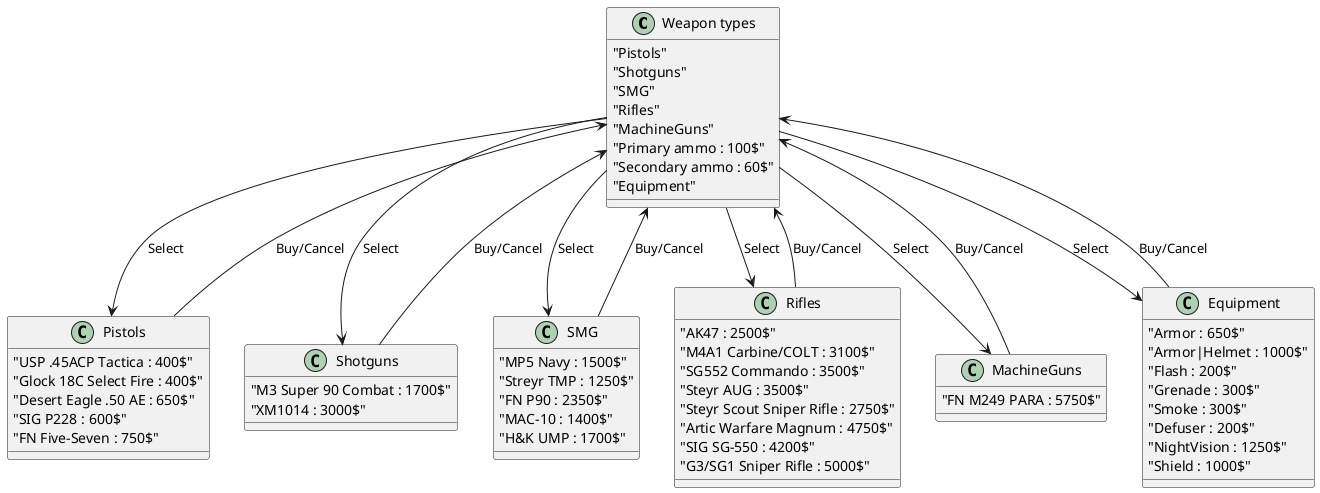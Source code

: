 @startuml

"Weapon types" -down-> "Pistols" : Select
"Weapon types" -down-> "Shotguns" : Select
"Weapon types" -down-> "SMG" : Select
"Weapon types" -down-> "Rifles" : Select
"Weapon types" -down-> "MachineGuns" : Select
"Weapon types" -down-> "Equipment" : Select

"Equipment" -up-> "Weapon types" : Buy/Cancel
"MachineGuns" -up-> "Weapon types" : Buy/Cancel
"Rifles" -up-> "Weapon types" : Buy/Cancel
"SMG" -up-> "Weapon types" : Buy/Cancel
"Shotguns" -up-> "Weapon types" : Buy/Cancel
"Pistols" -up-> "Weapon types" : Buy/Cancel

"Weapon types" : "Pistols"
"Weapon types" : "Shotguns"
"Weapon types" : "SMG"
"Weapon types" : "Rifles"
"Weapon types" : "MachineGuns"
"Weapon types" : "Primary ammo : 100$"
"Weapon types" : "Secondary ammo : 60$"
"Weapon types" : "Equipment"

"Pistols" : "USP .45ACP Tactica : 400$"
"Pistols" : "Glock 18C Select Fire : 400$"
"Pistols" : "Desert Eagle .50 AE : 650$"
"Pistols" : "SIG P228 : 600$"
"Pistols" : "FN Five-Seven : 750$"

"Shotguns" : "M3 Super 90 Combat : 1700$"
"Shotguns" : "XM1014 : 3000$"

"SMG" : "MP5 Navy : 1500$"
"SMG" : "Streyr TMP : 1250$"
"SMG" : "FN P90 : 2350$"
"SMG" : "MAC-10 : 1400$"
"SMG" : "H&K UMP : 1700$"

"Rifles" : "AK47 : 2500$"
"Rifles" : "M4A1 Carbine/COLT : 3100$"
"Rifles" : "SG552 Commando : 3500$"
"Rifles" : "Steyr AUG : 3500$"
"Rifles" : "Steyr Scout Sniper Rifle : 2750$"
"Rifles" : "Artic Warfare Magnum : 4750$"
"Rifles" : "SIG SG-550 : 4200$"
"Rifles" : "G3/SG1 Sniper Rifle : 5000$"

"MachineGuns" : "FN M249 PARA : 5750$"

"Equipment" : "Armor : 650$"
"Equipment" : "Armor|Helmet : 1000$"
"Equipment" : "Flash : 200$"
"Equipment" : "Grenade : 300$"
"Equipment" : "Smoke : 300$"
"Equipment" : "Defuser : 200$"
"Equipment" : "NightVision : 1250$"
"Equipment" : "Shield : 1000$"

@enduml
